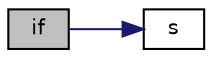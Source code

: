 digraph "if"
{
  bgcolor="transparent";
  edge [fontname="Helvetica",fontsize="10",labelfontname="Helvetica",labelfontsize="10"];
  node [fontname="Helvetica",fontsize="10",shape=record];
  rankdir="LR";
  Node794 [label="if",height=0.2,width=0.4,color="black", fillcolor="grey75", style="filled", fontcolor="black"];
  Node794 -> Node795 [color="midnightblue",fontsize="10",style="solid",fontname="Helvetica"];
  Node795 [label="s",height=0.2,width=0.4,color="black",URL="$a19343.html#abb9c4233033fad2ad0206cd4adad3b9f"];
}

